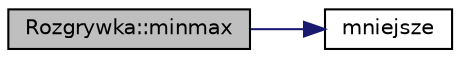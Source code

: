 digraph G
{
  edge [fontname="Helvetica",fontsize="10",labelfontname="Helvetica",labelfontsize="10"];
  node [fontname="Helvetica",fontsize="10",shape=record];
  rankdir="LR";
  Node1 [label="Rozgrywka::minmax",height=0.2,width=0.4,color="black", fillcolor="grey75", style="filled" fontcolor="black"];
  Node1 -> Node2 [color="midnightblue",fontsize="10",style="solid",fontname="Helvetica"];
  Node2 [label="mniejsze",height=0.2,width=0.4,color="black", fillcolor="white", style="filled",URL="$_szachy_8cpp.html#abded8720b17cf473363a30d9f6435d4e"];
}
